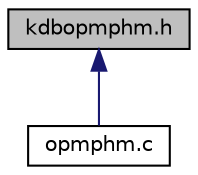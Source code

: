 digraph "kdbopmphm.h"
{
 // LATEX_PDF_SIZE
  edge [fontname="Helvetica",fontsize="10",labelfontname="Helvetica",labelfontsize="10"];
  node [fontname="Helvetica",fontsize="10",shape=record];
  Node4 [label="kdbopmphm.h",height=0.2,width=0.4,color="black", fillcolor="grey75", style="filled", fontcolor="black",tooltip="Defines for the Order Preserving Minimal Perfect Hash Map."];
  Node4 -> Node5 [dir="back",color="midnightblue",fontsize="10",style="solid",fontname="Helvetica"];
  Node5 [label="opmphm.c",height=0.2,width=0.4,color="black", fillcolor="white", style="filled",URL="$opmphm_8c.html",tooltip="The Order Preserving Minimal Perfect Hash Map."];
}
